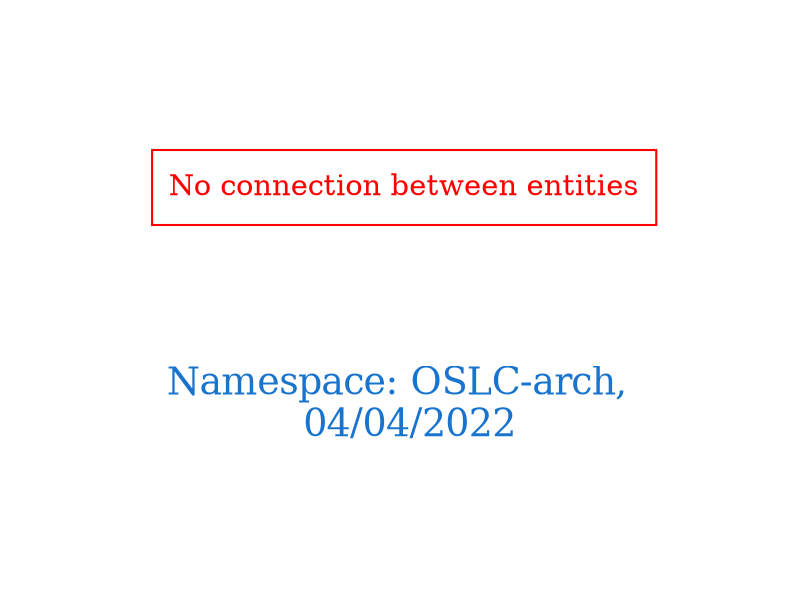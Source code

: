 digraph OGIT_ontology {
 graph [ rankdir= LR,pad=1 
fontsize = 18,
fontcolor= dodgerblue3,label = "\n\n\nNamespace: OSLC-arch, \n 04/04/2022"];
node[shape=polygon];
edge [  color="gray81"];

"No connection between entities" [fontcolor = "red",color="red", shape="polygon"]
}
